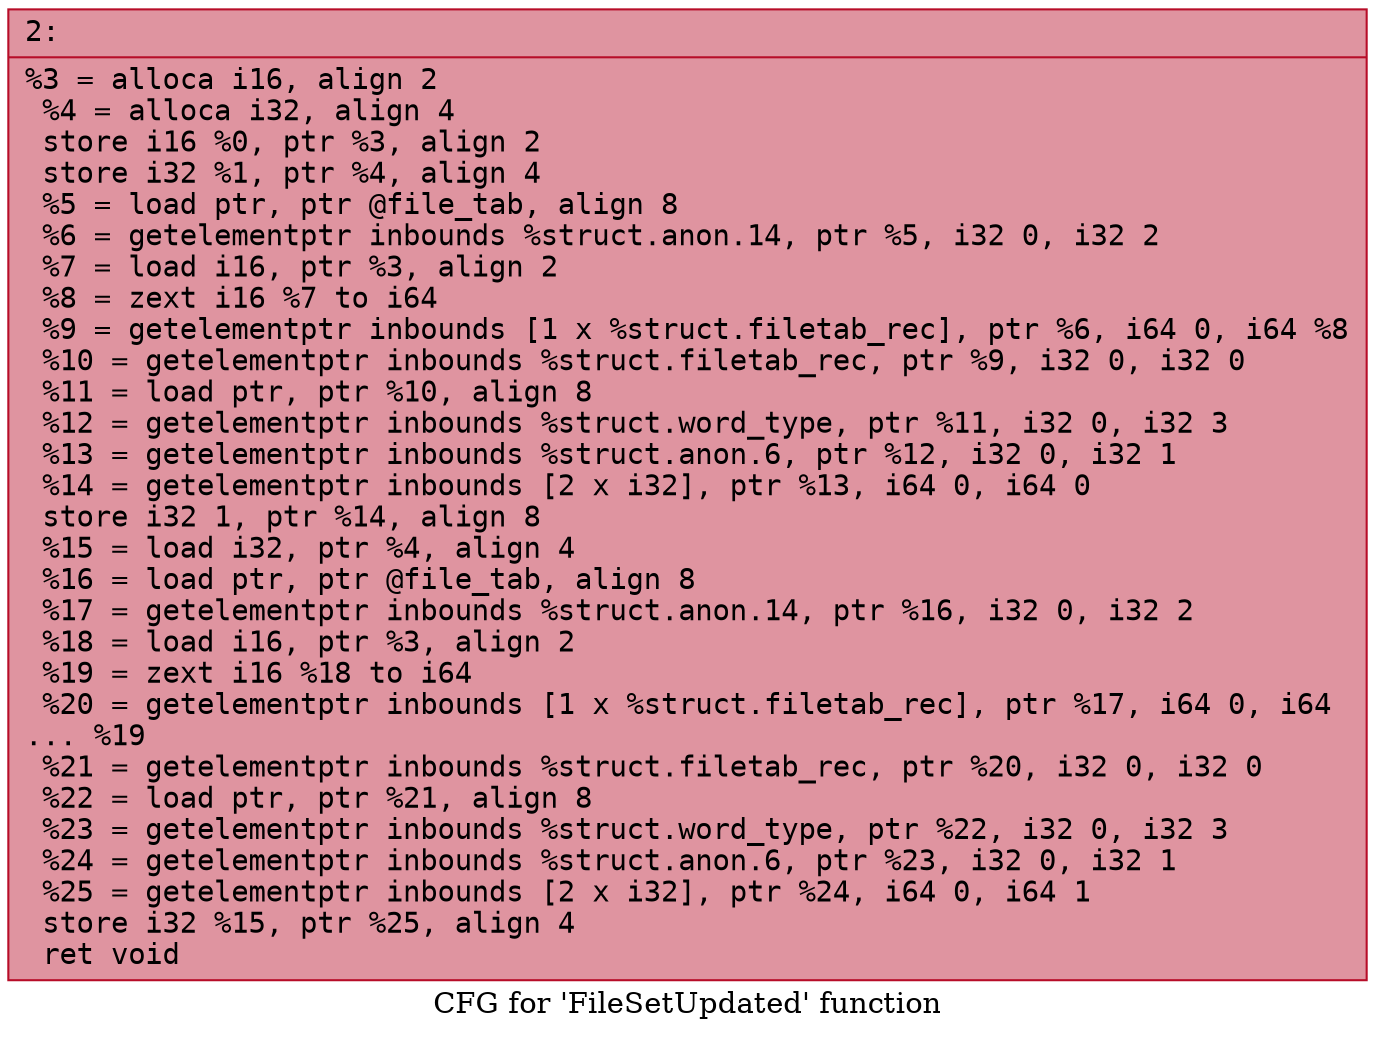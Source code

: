 digraph "CFG for 'FileSetUpdated' function" {
	label="CFG for 'FileSetUpdated' function";

	Node0x6000039853b0 [shape=record,color="#b70d28ff", style=filled, fillcolor="#b70d2870" fontname="Courier",label="{2:\l|  %3 = alloca i16, align 2\l  %4 = alloca i32, align 4\l  store i16 %0, ptr %3, align 2\l  store i32 %1, ptr %4, align 4\l  %5 = load ptr, ptr @file_tab, align 8\l  %6 = getelementptr inbounds %struct.anon.14, ptr %5, i32 0, i32 2\l  %7 = load i16, ptr %3, align 2\l  %8 = zext i16 %7 to i64\l  %9 = getelementptr inbounds [1 x %struct.filetab_rec], ptr %6, i64 0, i64 %8\l  %10 = getelementptr inbounds %struct.filetab_rec, ptr %9, i32 0, i32 0\l  %11 = load ptr, ptr %10, align 8\l  %12 = getelementptr inbounds %struct.word_type, ptr %11, i32 0, i32 3\l  %13 = getelementptr inbounds %struct.anon.6, ptr %12, i32 0, i32 1\l  %14 = getelementptr inbounds [2 x i32], ptr %13, i64 0, i64 0\l  store i32 1, ptr %14, align 8\l  %15 = load i32, ptr %4, align 4\l  %16 = load ptr, ptr @file_tab, align 8\l  %17 = getelementptr inbounds %struct.anon.14, ptr %16, i32 0, i32 2\l  %18 = load i16, ptr %3, align 2\l  %19 = zext i16 %18 to i64\l  %20 = getelementptr inbounds [1 x %struct.filetab_rec], ptr %17, i64 0, i64\l... %19\l  %21 = getelementptr inbounds %struct.filetab_rec, ptr %20, i32 0, i32 0\l  %22 = load ptr, ptr %21, align 8\l  %23 = getelementptr inbounds %struct.word_type, ptr %22, i32 0, i32 3\l  %24 = getelementptr inbounds %struct.anon.6, ptr %23, i32 0, i32 1\l  %25 = getelementptr inbounds [2 x i32], ptr %24, i64 0, i64 1\l  store i32 %15, ptr %25, align 4\l  ret void\l}"];
}
